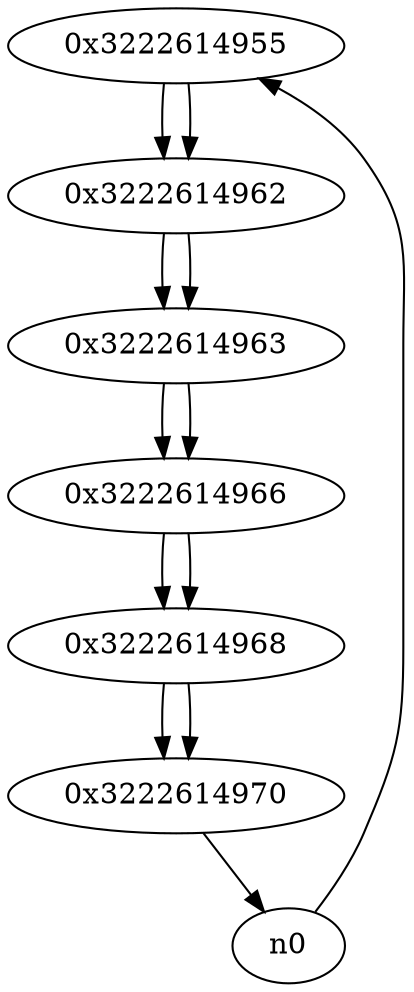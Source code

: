digraph G{
/* nodes */
  n1 [label="0x3222614955"]
  n2 [label="0x3222614962"]
  n3 [label="0x3222614963"]
  n4 [label="0x3222614966"]
  n5 [label="0x3222614968"]
  n6 [label="0x3222614970"]
/* edges */
n1 -> n2;
n0 -> n1;
n2 -> n3;
n1 -> n2;
n3 -> n4;
n2 -> n3;
n4 -> n5;
n3 -> n4;
n5 -> n6;
n4 -> n5;
n6 -> n0;
n5 -> n6;
}
